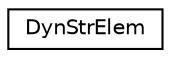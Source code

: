digraph G
{
  edge [fontname="Helvetica",fontsize="10",labelfontname="Helvetica",labelfontsize="10"];
  node [fontname="Helvetica",fontsize="10",shape=record];
  rankdir=LR;
  Node1 [label="DynStrElem",height=0.2,width=0.4,color="black", fillcolor="white", style="filled",URL="$d9/d7a/structDynStrElem.html"];
}
